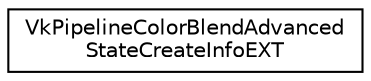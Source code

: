 digraph "Graphical Class Hierarchy"
{
 // LATEX_PDF_SIZE
  edge [fontname="Helvetica",fontsize="10",labelfontname="Helvetica",labelfontsize="10"];
  node [fontname="Helvetica",fontsize="10",shape=record];
  rankdir="LR";
  Node0 [label="VkPipelineColorBlendAdvanced\lStateCreateInfoEXT",height=0.2,width=0.4,color="black", fillcolor="white", style="filled",URL="$d5/d3d/structVkPipelineColorBlendAdvancedStateCreateInfoEXT.html",tooltip=" "];
}
